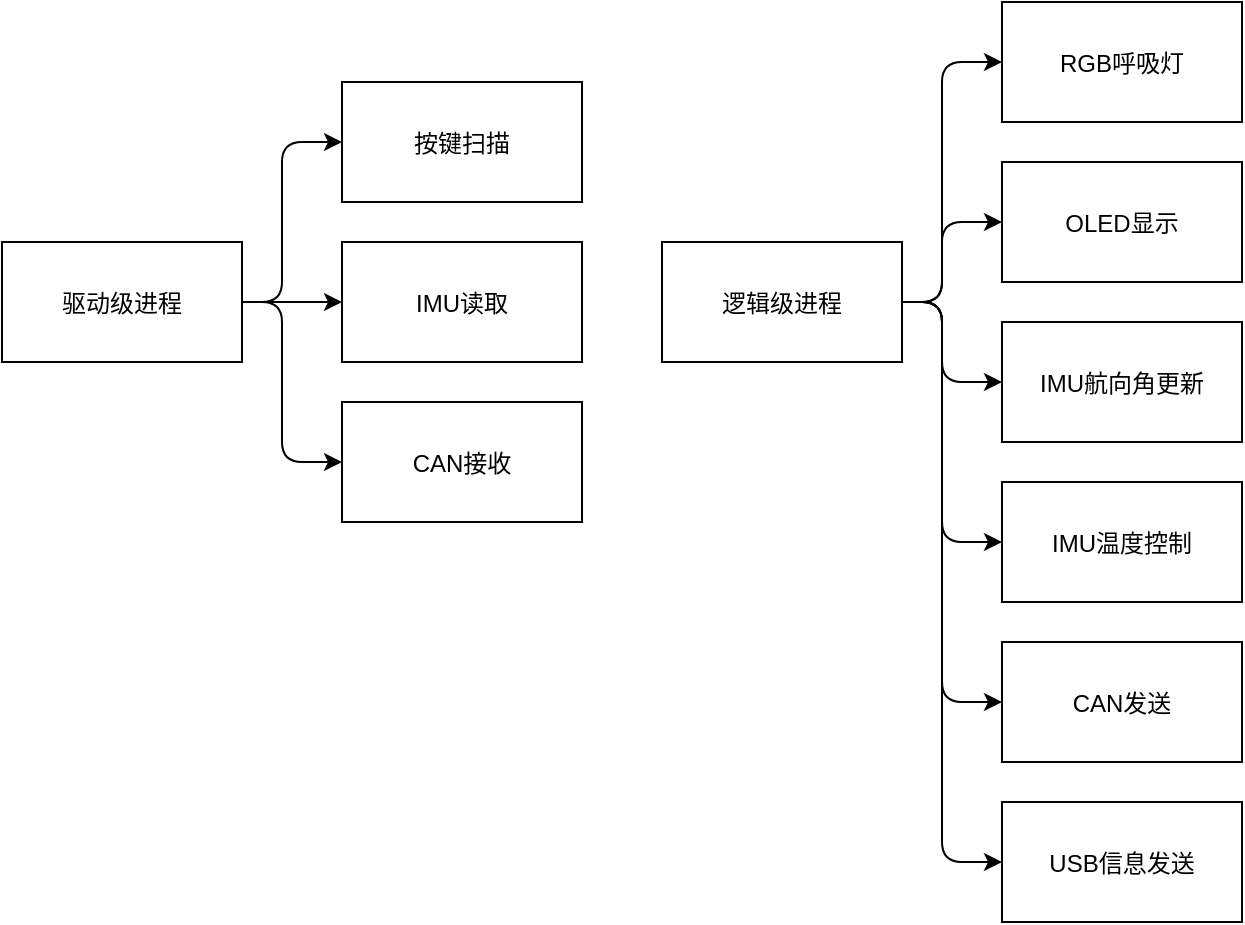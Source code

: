 <mxfile>
    <diagram id="OZF23zeRfI2_MURTT4Vd" name="第 1 页">
        <mxGraphModel dx="1612" dy="447" grid="1" gridSize="10" guides="1" tooltips="1" connect="1" arrows="1" fold="1" page="1" pageScale="1" pageWidth="827" pageHeight="1169" math="0" shadow="0">
            <root>
                <mxCell id="0"/>
                <mxCell id="1" parent="0"/>
                <mxCell id="2" value="驱动级进程" style="rounded=0;" parent="1" vertex="1">
                    <mxGeometry x="-100" y="640" width="120" height="60" as="geometry"/>
                </mxCell>
                <mxCell id="3" value="逻辑级进程" style="rounded=0;" parent="1" vertex="1">
                    <mxGeometry x="230" y="640" width="120" height="60" as="geometry"/>
                </mxCell>
                <mxCell id="4" value="按键扫描" style="rounded=0;" parent="1" vertex="1">
                    <mxGeometry x="70" y="560" width="120" height="60" as="geometry"/>
                </mxCell>
                <mxCell id="5" value="IMU读取" style="rounded=0;" parent="1" vertex="1">
                    <mxGeometry x="70" y="640" width="120" height="60" as="geometry"/>
                </mxCell>
                <mxCell id="6" value="CAN接收" style="rounded=0;" parent="1" vertex="1">
                    <mxGeometry x="70" y="720" width="120" height="60" as="geometry"/>
                </mxCell>
                <mxCell id="7" value="RGB呼吸灯" style="rounded=0;" parent="1" vertex="1">
                    <mxGeometry x="400" y="520" width="120" height="60" as="geometry"/>
                </mxCell>
                <mxCell id="8" value="OLED显示" style="rounded=0;" parent="1" vertex="1">
                    <mxGeometry x="400" y="600" width="120" height="60" as="geometry"/>
                </mxCell>
                <mxCell id="9" value="IMU航向角更新" style="rounded=0;" parent="1" vertex="1">
                    <mxGeometry x="400" y="680" width="120" height="60" as="geometry"/>
                </mxCell>
                <mxCell id="10" value="IMU温度控制" style="rounded=0;" parent="1" vertex="1">
                    <mxGeometry x="400" y="760" width="120" height="60" as="geometry"/>
                </mxCell>
                <mxCell id="11" value="" style="endArrow=classic;exitX=1;exitY=0.5;exitDx=0;exitDy=0;entryX=0;entryY=0.5;entryDx=0;entryDy=0;" parent="1" source="3" target="7" edge="1">
                    <mxGeometry width="50" height="50" relative="1" as="geometry">
                        <mxPoint x="400" y="600" as="sourcePoint"/>
                        <mxPoint x="450" y="550" as="targetPoint"/>
                        <Array as="points">
                            <mxPoint x="370" y="670"/>
                            <mxPoint x="370" y="550"/>
                        </Array>
                    </mxGeometry>
                </mxCell>
                <mxCell id="12" value="" style="endArrow=classic;exitX=1;exitY=0.5;exitDx=0;exitDy=0;entryX=0;entryY=0.5;entryDx=0;entryDy=0;" parent="1" source="3" target="8" edge="1">
                    <mxGeometry width="50" height="50" relative="1" as="geometry">
                        <mxPoint x="420" y="720" as="sourcePoint"/>
                        <mxPoint x="470" y="670" as="targetPoint"/>
                        <Array as="points">
                            <mxPoint x="370" y="670"/>
                            <mxPoint x="370" y="630"/>
                        </Array>
                    </mxGeometry>
                </mxCell>
                <mxCell id="13" value="" style="endArrow=classic;exitX=1;exitY=0.5;exitDx=0;exitDy=0;entryX=0;entryY=0.5;entryDx=0;entryDy=0;" parent="1" source="3" target="9" edge="1">
                    <mxGeometry width="50" height="50" relative="1" as="geometry">
                        <mxPoint x="420" y="720" as="sourcePoint"/>
                        <mxPoint x="470" y="670" as="targetPoint"/>
                        <Array as="points">
                            <mxPoint x="370" y="670"/>
                            <mxPoint x="370" y="710"/>
                        </Array>
                    </mxGeometry>
                </mxCell>
                <mxCell id="14" value="" style="endArrow=classic;exitX=1;exitY=0.5;exitDx=0;exitDy=0;entryX=0;entryY=0.5;entryDx=0;entryDy=0;" parent="1" source="3" target="10" edge="1">
                    <mxGeometry width="50" height="50" relative="1" as="geometry">
                        <mxPoint x="420" y="720" as="sourcePoint"/>
                        <mxPoint x="470" y="670" as="targetPoint"/>
                        <Array as="points">
                            <mxPoint x="370" y="670"/>
                            <mxPoint x="370" y="790"/>
                        </Array>
                    </mxGeometry>
                </mxCell>
                <mxCell id="15" value="CAN发送" style="rounded=0;" parent="1" vertex="1">
                    <mxGeometry x="400" y="840" width="120" height="60" as="geometry"/>
                </mxCell>
                <mxCell id="16" value="" style="endArrow=classic;exitX=1;exitY=0.5;exitDx=0;exitDy=0;entryX=0;entryY=0.5;entryDx=0;entryDy=0;" parent="1" source="3" target="15" edge="1">
                    <mxGeometry width="50" height="50" relative="1" as="geometry">
                        <mxPoint x="410" y="780" as="sourcePoint"/>
                        <mxPoint x="460" y="730" as="targetPoint"/>
                        <Array as="points">
                            <mxPoint x="370" y="670"/>
                            <mxPoint x="370" y="870"/>
                        </Array>
                    </mxGeometry>
                </mxCell>
                <mxCell id="17" value="" style="endArrow=classic;exitX=1;exitY=0.5;exitDx=0;exitDy=0;entryX=0;entryY=0.5;entryDx=0;entryDy=0;" parent="1" source="2" target="4" edge="1">
                    <mxGeometry width="50" height="50" relative="1" as="geometry">
                        <mxPoint x="50" y="750" as="sourcePoint"/>
                        <mxPoint x="100" y="700" as="targetPoint"/>
                        <Array as="points">
                            <mxPoint x="40" y="670"/>
                            <mxPoint x="40" y="590"/>
                        </Array>
                    </mxGeometry>
                </mxCell>
                <mxCell id="18" value="" style="endArrow=classic;entryX=0;entryY=0.5;entryDx=0;entryDy=0;" parent="1" target="5" edge="1">
                    <mxGeometry width="50" height="50" relative="1" as="geometry">
                        <mxPoint x="20" y="670" as="sourcePoint"/>
                        <mxPoint x="100" y="630" as="targetPoint"/>
                    </mxGeometry>
                </mxCell>
                <mxCell id="19" value="" style="endArrow=classic;exitX=1;exitY=0.5;exitDx=0;exitDy=0;entryX=0;entryY=0.5;entryDx=0;entryDy=0;" parent="1" source="2" target="6" edge="1">
                    <mxGeometry width="50" height="50" relative="1" as="geometry">
                        <mxPoint x="50" y="710" as="sourcePoint"/>
                        <mxPoint x="100" y="660" as="targetPoint"/>
                        <Array as="points">
                            <mxPoint x="40" y="670"/>
                            <mxPoint x="40" y="750"/>
                        </Array>
                    </mxGeometry>
                </mxCell>
                <mxCell id="20" value="USB信息发送" style="rounded=0;" vertex="1" parent="1">
                    <mxGeometry x="400" y="920" width="120" height="60" as="geometry"/>
                </mxCell>
                <mxCell id="21" value="" style="endArrow=classic;html=1;exitX=1;exitY=0.5;exitDx=0;exitDy=0;entryX=0;entryY=0.5;entryDx=0;entryDy=0;" edge="1" parent="1" source="3" target="20">
                    <mxGeometry width="50" height="50" relative="1" as="geometry">
                        <mxPoint x="430" y="830" as="sourcePoint"/>
                        <mxPoint x="480" y="780" as="targetPoint"/>
                        <Array as="points">
                            <mxPoint x="370" y="670"/>
                            <mxPoint x="370" y="950"/>
                        </Array>
                    </mxGeometry>
                </mxCell>
            </root>
        </mxGraphModel>
    </diagram>
</mxfile>